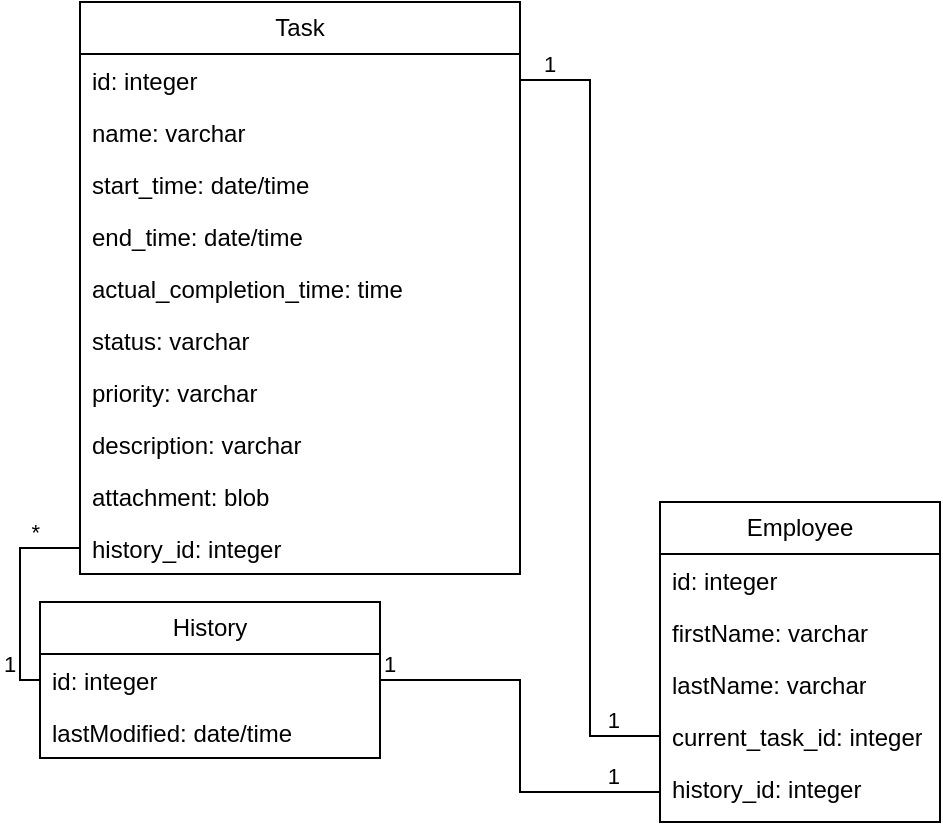 <mxfile version="24.8.4">
  <diagram name="Страница — 1" id="1XmsDNhjAmmeua2q7J8N">
    <mxGraphModel dx="819" dy="441" grid="1" gridSize="10" guides="1" tooltips="1" connect="1" arrows="1" fold="1" page="1" pageScale="1" pageWidth="827" pageHeight="1169" math="0" shadow="0">
      <root>
        <mxCell id="0" />
        <mxCell id="1" parent="0" />
        <mxCell id="RUVpXgQ6pnVlFUIPlwBY-1" value="Employee" style="swimlane;fontStyle=0;childLayout=stackLayout;horizontal=1;startSize=26;fillColor=none;horizontalStack=0;resizeParent=1;resizeParentMax=0;resizeLast=0;collapsible=1;marginBottom=0;whiteSpace=wrap;html=1;" parent="1" vertex="1">
          <mxGeometry x="580" y="280" width="140" height="160" as="geometry" />
        </mxCell>
        <mxCell id="RUVpXgQ6pnVlFUIPlwBY-19" value="id: integer" style="text;strokeColor=none;fillColor=none;align=left;verticalAlign=top;spacingLeft=4;spacingRight=4;overflow=hidden;rotatable=0;points=[[0,0.5],[1,0.5]];portConstraint=eastwest;whiteSpace=wrap;html=1;" parent="RUVpXgQ6pnVlFUIPlwBY-1" vertex="1">
          <mxGeometry y="26" width="140" height="26" as="geometry" />
        </mxCell>
        <mxCell id="RUVpXgQ6pnVlFUIPlwBY-24" value="firstName: varchar" style="text;strokeColor=none;fillColor=none;align=left;verticalAlign=top;spacingLeft=4;spacingRight=4;overflow=hidden;rotatable=0;points=[[0,0.5],[1,0.5]];portConstraint=eastwest;whiteSpace=wrap;html=1;" parent="RUVpXgQ6pnVlFUIPlwBY-1" vertex="1">
          <mxGeometry y="52" width="140" height="26" as="geometry" />
        </mxCell>
        <mxCell id="RUVpXgQ6pnVlFUIPlwBY-25" value="lastName: varchar" style="text;strokeColor=none;fillColor=none;align=left;verticalAlign=top;spacingLeft=4;spacingRight=4;overflow=hidden;rotatable=0;points=[[0,0.5],[1,0.5]];portConstraint=eastwest;whiteSpace=wrap;html=1;" parent="RUVpXgQ6pnVlFUIPlwBY-1" vertex="1">
          <mxGeometry y="78" width="140" height="26" as="geometry" />
        </mxCell>
        <mxCell id="RUVpXgQ6pnVlFUIPlwBY-30" value="current_task_id: integer" style="text;strokeColor=none;fillColor=none;align=left;verticalAlign=top;spacingLeft=4;spacingRight=4;overflow=hidden;rotatable=0;points=[[0,0.5],[1,0.5]];portConstraint=eastwest;whiteSpace=wrap;html=1;" parent="RUVpXgQ6pnVlFUIPlwBY-1" vertex="1">
          <mxGeometry y="104" width="140" height="26" as="geometry" />
        </mxCell>
        <mxCell id="RUVpXgQ6pnVlFUIPlwBY-31" value="history_id: integer" style="text;strokeColor=none;fillColor=none;align=left;verticalAlign=top;spacingLeft=4;spacingRight=4;overflow=hidden;rotatable=0;points=[[0,0.5],[1,0.5]];portConstraint=eastwest;whiteSpace=wrap;html=1;" parent="RUVpXgQ6pnVlFUIPlwBY-1" vertex="1">
          <mxGeometry y="130" width="140" height="30" as="geometry" />
        </mxCell>
        <mxCell id="RUVpXgQ6pnVlFUIPlwBY-5" value="Task" style="swimlane;fontStyle=0;childLayout=stackLayout;horizontal=1;startSize=26;fillColor=none;horizontalStack=0;resizeParent=1;resizeParentMax=0;resizeLast=0;collapsible=1;marginBottom=0;whiteSpace=wrap;html=1;" parent="1" vertex="1">
          <mxGeometry x="290" y="30" width="220" height="286" as="geometry" />
        </mxCell>
        <mxCell id="RUVpXgQ6pnVlFUIPlwBY-6" value="id: integer" style="text;strokeColor=none;fillColor=none;align=left;verticalAlign=top;spacingLeft=4;spacingRight=4;overflow=hidden;rotatable=0;points=[[0,0.5],[1,0.5]];portConstraint=eastwest;whiteSpace=wrap;html=1;" parent="RUVpXgQ6pnVlFUIPlwBY-5" vertex="1">
          <mxGeometry y="26" width="220" height="26" as="geometry" />
        </mxCell>
        <mxCell id="RUVpXgQ6pnVlFUIPlwBY-8" value="name: varchar" style="text;strokeColor=none;fillColor=none;align=left;verticalAlign=top;spacingLeft=4;spacingRight=4;overflow=hidden;rotatable=0;points=[[0,0.5],[1,0.5]];portConstraint=eastwest;whiteSpace=wrap;html=1;" parent="RUVpXgQ6pnVlFUIPlwBY-5" vertex="1">
          <mxGeometry y="52" width="220" height="26" as="geometry" />
        </mxCell>
        <mxCell id="RUVpXgQ6pnVlFUIPlwBY-20" value="start_time: date/time" style="text;strokeColor=none;fillColor=none;align=left;verticalAlign=top;spacingLeft=4;spacingRight=4;overflow=hidden;rotatable=0;points=[[0,0.5],[1,0.5]];portConstraint=eastwest;whiteSpace=wrap;html=1;" parent="RUVpXgQ6pnVlFUIPlwBY-5" vertex="1">
          <mxGeometry y="78" width="220" height="26" as="geometry" />
        </mxCell>
        <mxCell id="RUVpXgQ6pnVlFUIPlwBY-21" value="end_time: date/time" style="text;strokeColor=none;fillColor=none;align=left;verticalAlign=top;spacingLeft=4;spacingRight=4;overflow=hidden;rotatable=0;points=[[0,0.5],[1,0.5]];portConstraint=eastwest;whiteSpace=wrap;html=1;" parent="RUVpXgQ6pnVlFUIPlwBY-5" vertex="1">
          <mxGeometry y="104" width="220" height="26" as="geometry" />
        </mxCell>
        <mxCell id="RUVpXgQ6pnVlFUIPlwBY-62" value="actual_completion_time: time" style="text;strokeColor=none;fillColor=none;align=left;verticalAlign=top;spacingLeft=4;spacingRight=4;overflow=hidden;rotatable=0;points=[[0,0.5],[1,0.5]];portConstraint=eastwest;whiteSpace=wrap;html=1;" parent="RUVpXgQ6pnVlFUIPlwBY-5" vertex="1">
          <mxGeometry y="130" width="220" height="26" as="geometry" />
        </mxCell>
        <mxCell id="RUVpXgQ6pnVlFUIPlwBY-22" value="status: varchar" style="text;strokeColor=none;fillColor=none;align=left;verticalAlign=top;spacingLeft=4;spacingRight=4;overflow=hidden;rotatable=0;points=[[0,0.5],[1,0.5]];portConstraint=eastwest;whiteSpace=wrap;html=1;" parent="RUVpXgQ6pnVlFUIPlwBY-5" vertex="1">
          <mxGeometry y="156" width="220" height="26" as="geometry" />
        </mxCell>
        <mxCell id="RUVpXgQ6pnVlFUIPlwBY-63" value="priority: varchar" style="text;strokeColor=none;fillColor=none;align=left;verticalAlign=top;spacingLeft=4;spacingRight=4;overflow=hidden;rotatable=0;points=[[0,0.5],[1,0.5]];portConstraint=eastwest;whiteSpace=wrap;html=1;" parent="RUVpXgQ6pnVlFUIPlwBY-5" vertex="1">
          <mxGeometry y="182" width="220" height="26" as="geometry" />
        </mxCell>
        <mxCell id="RUVpXgQ6pnVlFUIPlwBY-56" value="description: varchar" style="text;strokeColor=none;fillColor=none;align=left;verticalAlign=top;spacingLeft=4;spacingRight=4;overflow=hidden;rotatable=0;points=[[0,0.5],[1,0.5]];portConstraint=eastwest;whiteSpace=wrap;html=1;" parent="RUVpXgQ6pnVlFUIPlwBY-5" vertex="1">
          <mxGeometry y="208" width="220" height="26" as="geometry" />
        </mxCell>
        <mxCell id="RUVpXgQ6pnVlFUIPlwBY-61" value="attachment: blob" style="text;strokeColor=none;fillColor=none;align=left;verticalAlign=top;spacingLeft=4;spacingRight=4;overflow=hidden;rotatable=0;points=[[0,0.5],[1,0.5]];portConstraint=eastwest;whiteSpace=wrap;html=1;" parent="RUVpXgQ6pnVlFUIPlwBY-5" vertex="1">
          <mxGeometry y="234" width="220" height="26" as="geometry" />
        </mxCell>
        <mxCell id="RUVpXgQ6pnVlFUIPlwBY-27" value="history_id: integer" style="text;strokeColor=none;fillColor=none;align=left;verticalAlign=top;spacingLeft=4;spacingRight=4;overflow=hidden;rotatable=0;points=[[0,0.5],[1,0.5]];portConstraint=eastwest;whiteSpace=wrap;html=1;" parent="RUVpXgQ6pnVlFUIPlwBY-5" vertex="1">
          <mxGeometry y="260" width="220" height="26" as="geometry" />
        </mxCell>
        <mxCell id="RUVpXgQ6pnVlFUIPlwBY-13" value="History" style="swimlane;fontStyle=0;childLayout=stackLayout;horizontal=1;startSize=26;fillColor=none;horizontalStack=0;resizeParent=1;resizeParentMax=0;resizeLast=0;collapsible=1;marginBottom=0;whiteSpace=wrap;html=1;" parent="1" vertex="1">
          <mxGeometry x="270" y="330" width="170" height="78" as="geometry" />
        </mxCell>
        <mxCell id="RUVpXgQ6pnVlFUIPlwBY-18" value="id: integer" style="text;strokeColor=none;fillColor=none;align=left;verticalAlign=top;spacingLeft=4;spacingRight=4;overflow=hidden;rotatable=0;points=[[0,0.5],[1,0.5]];portConstraint=eastwest;whiteSpace=wrap;html=1;" parent="RUVpXgQ6pnVlFUIPlwBY-13" vertex="1">
          <mxGeometry y="26" width="170" height="26" as="geometry" />
        </mxCell>
        <mxCell id="RUVpXgQ6pnVlFUIPlwBY-15" value="lastModified: date/time" style="text;strokeColor=none;fillColor=none;align=left;verticalAlign=top;spacingLeft=4;spacingRight=4;overflow=hidden;rotatable=0;points=[[0,0.5],[1,0.5]];portConstraint=eastwest;whiteSpace=wrap;html=1;" parent="RUVpXgQ6pnVlFUIPlwBY-13" vertex="1">
          <mxGeometry y="52" width="170" height="26" as="geometry" />
        </mxCell>
        <mxCell id="RUVpXgQ6pnVlFUIPlwBY-41" value="" style="endArrow=none;html=1;edgeStyle=orthogonalEdgeStyle;rounded=0;exitX=1;exitY=0.5;exitDx=0;exitDy=0;entryX=0;entryY=0.5;entryDx=0;entryDy=0;" parent="1" source="RUVpXgQ6pnVlFUIPlwBY-18" target="RUVpXgQ6pnVlFUIPlwBY-31" edge="1">
          <mxGeometry relative="1" as="geometry">
            <mxPoint x="490" y="370" as="sourcePoint" />
            <mxPoint x="650" y="370" as="targetPoint" />
          </mxGeometry>
        </mxCell>
        <mxCell id="RUVpXgQ6pnVlFUIPlwBY-42" value="1" style="edgeLabel;resizable=0;html=1;align=left;verticalAlign=bottom;" parent="RUVpXgQ6pnVlFUIPlwBY-41" connectable="0" vertex="1">
          <mxGeometry x="-1" relative="1" as="geometry" />
        </mxCell>
        <mxCell id="RUVpXgQ6pnVlFUIPlwBY-43" value="1" style="edgeLabel;resizable=0;html=1;align=right;verticalAlign=bottom;" parent="RUVpXgQ6pnVlFUIPlwBY-41" connectable="0" vertex="1">
          <mxGeometry x="1" relative="1" as="geometry">
            <mxPoint x="-20" as="offset" />
          </mxGeometry>
        </mxCell>
        <mxCell id="RUVpXgQ6pnVlFUIPlwBY-44" value="" style="endArrow=none;html=1;edgeStyle=orthogonalEdgeStyle;rounded=0;exitX=1;exitY=0.5;exitDx=0;exitDy=0;entryX=0;entryY=0.5;entryDx=0;entryDy=0;" parent="1" source="RUVpXgQ6pnVlFUIPlwBY-6" target="RUVpXgQ6pnVlFUIPlwBY-30" edge="1">
          <mxGeometry relative="1" as="geometry">
            <mxPoint x="579.51" y="110" as="sourcePoint" />
            <mxPoint x="540" y="300" as="targetPoint" />
          </mxGeometry>
        </mxCell>
        <mxCell id="RUVpXgQ6pnVlFUIPlwBY-45" value="1" style="edgeLabel;resizable=0;html=1;align=left;verticalAlign=bottom;" parent="RUVpXgQ6pnVlFUIPlwBY-44" connectable="0" vertex="1">
          <mxGeometry x="-1" relative="1" as="geometry">
            <mxPoint x="10" as="offset" />
          </mxGeometry>
        </mxCell>
        <mxCell id="RUVpXgQ6pnVlFUIPlwBY-46" value="1" style="edgeLabel;resizable=0;html=1;align=right;verticalAlign=bottom;" parent="RUVpXgQ6pnVlFUIPlwBY-44" connectable="0" vertex="1">
          <mxGeometry x="1" relative="1" as="geometry">
            <mxPoint x="-20" as="offset" />
          </mxGeometry>
        </mxCell>
        <mxCell id="RUVpXgQ6pnVlFUIPlwBY-47" value="" style="endArrow=none;html=1;edgeStyle=orthogonalEdgeStyle;rounded=0;exitX=0;exitY=0.5;exitDx=0;exitDy=0;entryX=0;entryY=0.5;entryDx=0;entryDy=0;" parent="1" source="RUVpXgQ6pnVlFUIPlwBY-18" target="RUVpXgQ6pnVlFUIPlwBY-27" edge="1">
          <mxGeometry relative="1" as="geometry">
            <mxPoint x="60" y="242" as="sourcePoint" />
            <mxPoint x="200" y="328" as="targetPoint" />
          </mxGeometry>
        </mxCell>
        <mxCell id="RUVpXgQ6pnVlFUIPlwBY-48" value="1" style="edgeLabel;resizable=0;html=1;align=left;verticalAlign=bottom;" parent="RUVpXgQ6pnVlFUIPlwBY-47" connectable="0" vertex="1">
          <mxGeometry x="-1" relative="1" as="geometry">
            <mxPoint x="-20" as="offset" />
          </mxGeometry>
        </mxCell>
        <mxCell id="RUVpXgQ6pnVlFUIPlwBY-49" value="*" style="edgeLabel;resizable=0;html=1;align=right;verticalAlign=bottom;" parent="RUVpXgQ6pnVlFUIPlwBY-47" connectable="0" vertex="1">
          <mxGeometry x="1" relative="1" as="geometry">
            <mxPoint x="-20" as="offset" />
          </mxGeometry>
        </mxCell>
      </root>
    </mxGraphModel>
  </diagram>
</mxfile>
